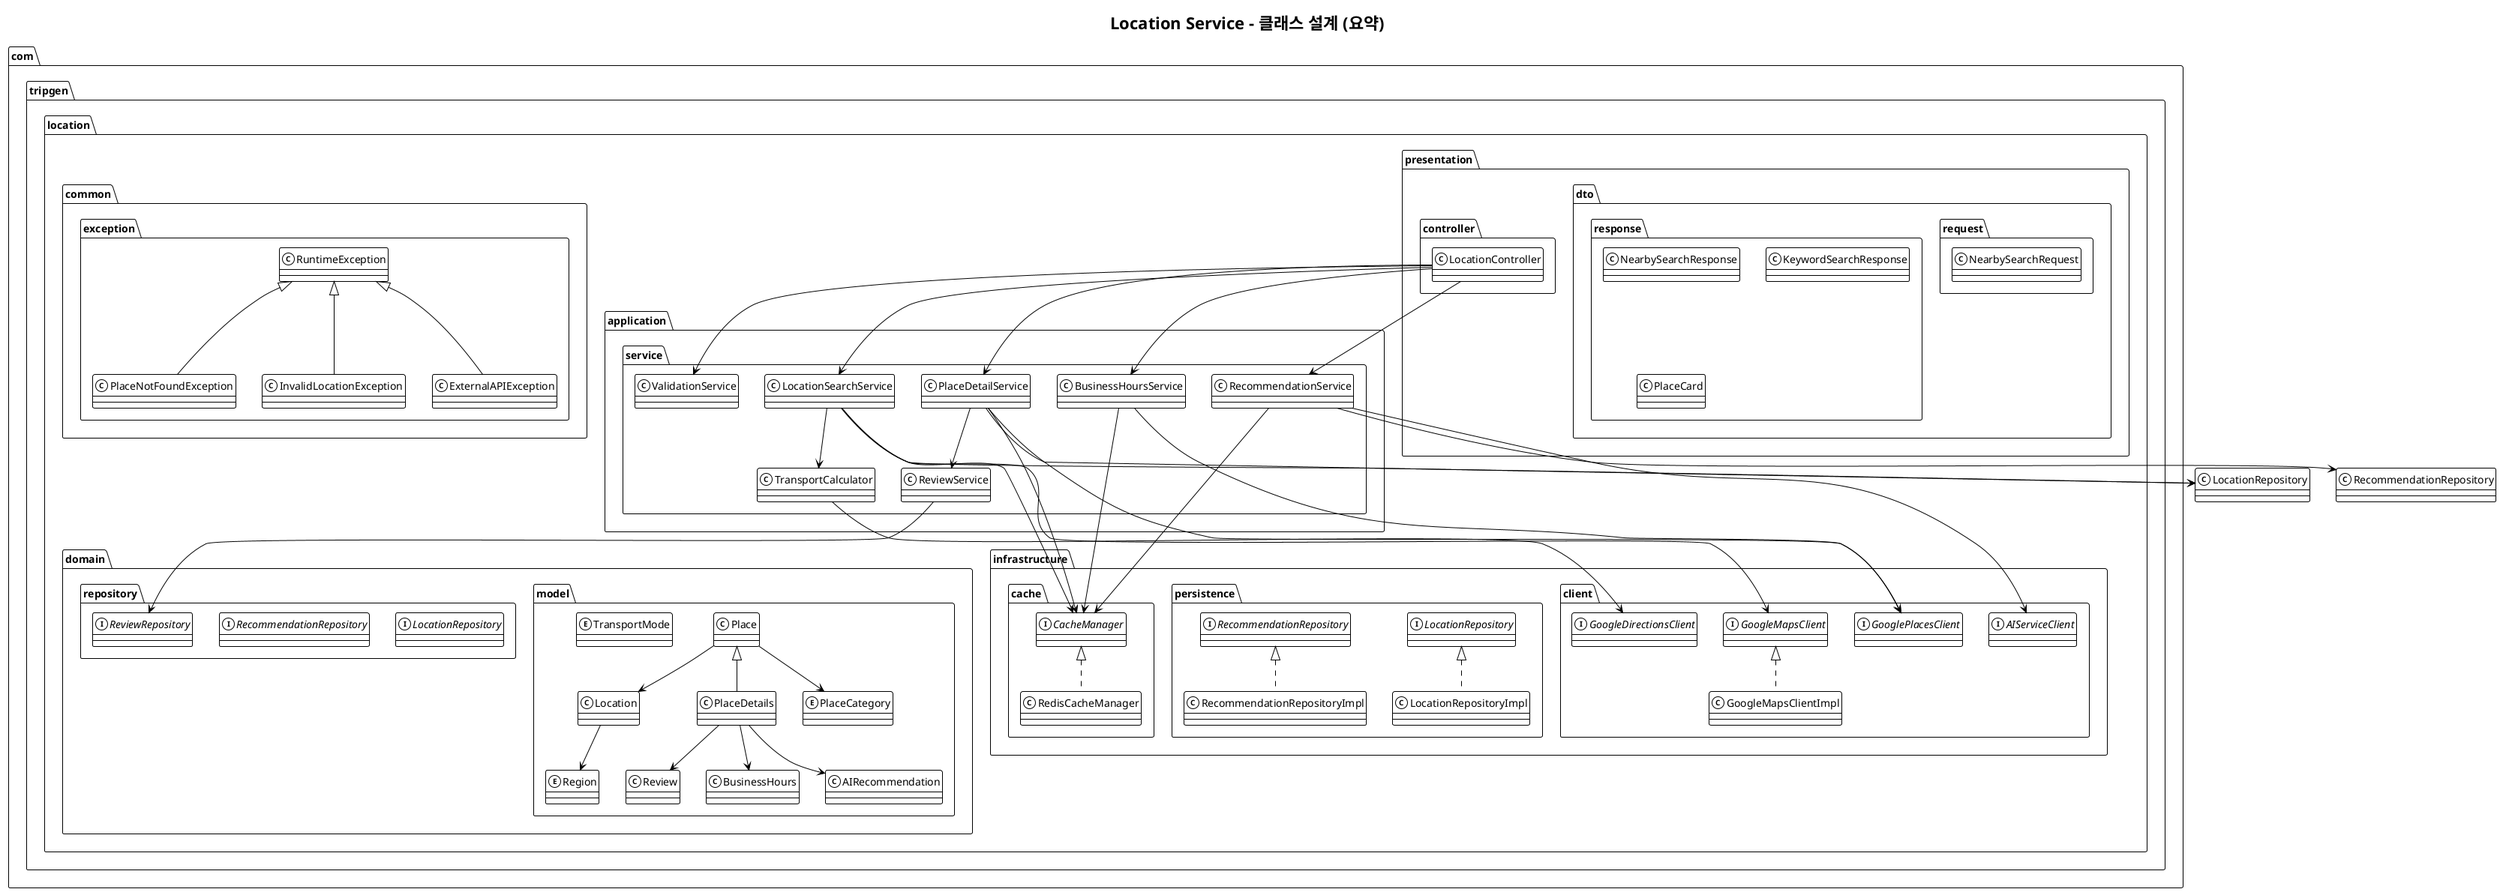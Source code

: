 @startuml
!theme mono

title Location Service - 클래스 설계 (요약)

' 패키지 정의
package "com.tripgen.location.presentation.controller" {
    class LocationController
}

package "com.tripgen.location.application.service" {
    class LocationSearchService
    class PlaceDetailService
    class BusinessHoursService
    class RecommendationService
    class ValidationService
    class TransportCalculator
    class ReviewService
}

package "com.tripgen.location.domain.model" {
    class Place
    class Location
    class PlaceDetails extends Place
    class BusinessHours
    class AIRecommendation
    class Review
    enum PlaceCategory
    enum TransportMode
    enum Region
}

package "com.tripgen.location.domain.repository" {
    interface LocationRepository
    interface RecommendationRepository
    interface ReviewRepository
}

package "com.tripgen.location.infrastructure.client" {
    interface GoogleMapsClient
    class GoogleMapsClientImpl implements GoogleMapsClient
    interface GooglePlacesClient
    interface GoogleDirectionsClient
    interface AIServiceClient
}

package "com.tripgen.location.infrastructure.persistence" {
    class LocationRepositoryImpl implements LocationRepository
    class RecommendationRepositoryImpl implements RecommendationRepository
}

package "com.tripgen.location.infrastructure.cache" {
    interface CacheManager
    class RedisCacheManager implements CacheManager
}

package "com.tripgen.location.presentation.dto.request" {
    class NearbySearchRequest
}

package "com.tripgen.location.presentation.dto.response" {
    class NearbySearchResponse
    class KeywordSearchResponse
    class PlaceCard
}

package "com.tripgen.location.common.exception" {
    class PlaceNotFoundException extends RuntimeException
    class InvalidLocationException extends RuntimeException
    class ExternalAPIException extends RuntimeException
}

' 관계 정의
LocationController --> LocationSearchService
LocationController --> PlaceDetailService
LocationController --> BusinessHoursService
LocationController --> RecommendationService
LocationController --> ValidationService

LocationSearchService --> LocationRepository
LocationSearchService --> GoogleMapsClient
LocationSearchService --> CacheManager
LocationSearchService --> TransportCalculator

PlaceDetailService --> LocationRepository
PlaceDetailService --> GooglePlacesClient
PlaceDetailService --> ReviewService
PlaceDetailService --> CacheManager

BusinessHoursService --> GooglePlacesClient
BusinessHoursService --> CacheManager

RecommendationService --> RecommendationRepository
RecommendationService --> AIServiceClient
RecommendationService --> CacheManager

TransportCalculator --> GoogleDirectionsClient

ReviewService --> ReviewRepository

Place --> Location
Place --> PlaceCategory

PlaceDetails --> BusinessHours
PlaceDetails --> AIRecommendation
PlaceDetails --> Review

Location --> Region

@enduml